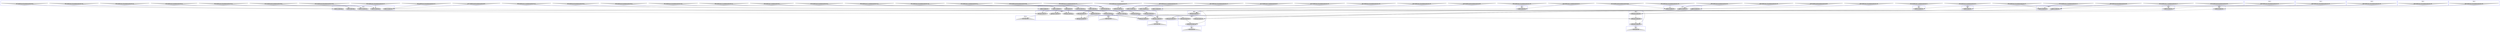 digraph G{

subgraph cluster_0 {
	node [style=filled];
	89;
	97;
	93;
	86;
	83;
	color=blue;
	label = " add_0";
}
subgraph cluster_1 {
	node [style=filled];
	85;
	81;
	88;
	90;
	87;
	color=blue;
	label = " add_1";
}
subgraph cluster_2 {
	node [style=filled];
	96;
	82;
	91;
	color=blue;
	label = " add_2";
}
subgraph cluster_3 {
	node [style=filled];
	92;
	94;
	95;
	color=blue;
	label = " add_3";
}
subgraph cluster_4 {
	node [style=filled];
	84;
	98;
	99;
	color=blue;
	label = " add_4";
}
subgraph cluster_5 {
	node [style=filled];
	80;
	color=blue;
	label = " add_5";
}
subgraph cluster_6 {
	node [style=filled];
	34;
	66;
	50;
	2;
	18;
	37;
	5;
	69;
	53;
	21;
	color=blue;
	label = " mul_0";
}
subgraph cluster_7 {
	node [style=filled];
	72;
	24;
	40;
	8;
	56;
	color=blue;
	label = " mul_1";
}
subgraph cluster_8 {
	node [style=filled];
	11;
	color=blue;
	label = " mul_2";
}
subgraph cluster_9 {
	node [style=filled];
	43;
	27;
	59;
	color=blue;
	label = " mul_3";
}
subgraph cluster_10 {
	node [style=filled];
	75;
	30;
	color=blue;
	label = " mul_4";
}
subgraph cluster_11 {
	node [style=filled];
	78;
	color=blue;
	label = " mul_5";
}
subgraph cluster_12 {
	node [style=filled];
	62;
	color=blue;
	label = " mul_6";
}
subgraph cluster_13 {
	node [style=filled];
	46;
	color=blue;
	label = " mul_7";
}
subgraph cluster_14 {
	node [style=filled];
	14;
	color=blue;
	label = " mul_8";
}
subgraph cluster_15 {
	node [style=filled];
	0;
	3;
	6;
	9;
	12;
	16;
	19;
	22;
	25;
	28;
	32;
	35;
	38;
	41;
	44;
	48;
	51;
	54;
	57;
	60;
	64;
	67;
	70;
	73;
	76;
	1;
	33;
	65;
	49;
	17;
	4;
	36;
	68;
	52;
	20;
	55;
	71;
	7;
	23;
	39;
	42;
	74;
	26;
	10;
	58;
	color=blue;
	label = " load_0";
}
subgraph cluster_16 {
	node [style=filled];
	77;
	color=blue;
	label = " load_1";
}
subgraph cluster_17 {
	node [style=filled];
	61;
	color=blue;
	label = " load_2";
}
subgraph cluster_18 {
	node [style=filled];
	13;
	color=blue;
	label = " load_3";
}
subgraph cluster_19 {
	node [style=filled];
	45;
	color=blue;
	label = " load_4";
}
subgraph cluster_20 {
	node [style=filled];
	29;
	color=blue;
	label = " load_5";
}
subgraph cluster_21 {
	node [style=filled];
	15;
	color=blue;
	label = " store_0";
}
subgraph cluster_22 {
	node [style=filled];
	63;
	color=blue;
	label = " store_1";
}
subgraph cluster_23 {
	node [style=filled];
	47;
	color=blue;
	label = " store_2";
}
subgraph cluster_24 {
	node [style=filled];
	79;
	color=blue;
	label = " store_3";
}
subgraph cluster_25 {
	node [style=filled];
	31;
	color=blue;
	label = " store_4";
}
0[label="A[0].ASAPCycle:7.ArchitecturalCycle:7";shape=invtriangle];
1[label="B[0].ASAPCycle:121.ArchitecturalCycle:121";shape=invtriangle];
2[label="mul6.Cycle:129";shape=ellipse];
3[label="A[1].ASAPCycle:12.ArchitecturalCycle:12";shape=invtriangle];
4[label="B[1].ASAPCycle:126.ArchitecturalCycle:126";shape=invtriangle];
5[label="mul6.1.Cycle:135";shape=ellipse];
6[label="A[2].ASAPCycle:16.ArchitecturalCycle:16";shape=invtriangle];
7[label="B[2].ASAPCycle:130.ArchitecturalCycle:133";shape=invtriangle];
8[label="mul6.2.Cycle:139";shape=ellipse];
9[label="A[3].ASAPCycle:21.ArchitecturalCycle:21";shape=invtriangle];
10[label="B[3].ASAPCycle:135.ArchitecturalCycle:139";shape=invtriangle];
11[label="mul6.3.Cycle:140";shape=ellipse];
12[label="A[4].ASAPCycle:25.ArchitecturalCycle:25";shape=invtriangle];
13[label="B[4].ASAPCycle:140.ArchitecturalCycle:140";shape=invtriangle];
14[label="mul6.4.Cycle:141";shape=ellipse];
15[label="C[0].Cycle:146";shape=triangle];
16[label="A[5].ASAPCycle:30.ArchitecturalCycle:30";shape=invtriangle];
17[label="B[0].ASAPCycle:121.ArchitecturalCycle:125";shape=invtriangle];
18[label="mul6.17.Cycle:131";shape=ellipse];
19[label="A[6].ASAPCycle:34.ArchitecturalCycle:34";shape=invtriangle];
20[label="B[1].ASAPCycle:126.ArchitecturalCycle:130";shape=invtriangle];
21[label="mul6.1.1.Cycle:141";shape=ellipse];
22[label="A[7].ASAPCycle:39.ArchitecturalCycle:39";shape=invtriangle];
23[label="B[2].ASAPCycle:130.ArchitecturalCycle:134";shape=invtriangle];
24[label="mul6.2.1.Cycle:135";shape=ellipse];
25[label="A[8].ASAPCycle:44.ArchitecturalCycle:44";shape=invtriangle];
26[label="B[3].ASAPCycle:135.ArchitecturalCycle:138";shape=invtriangle];
27[label="mul6.3.1.Cycle:139";shape=ellipse];
28[label="A[9].ASAPCycle:48.ArchitecturalCycle:48";shape=invtriangle];
29[label="B[4].ASAPCycle:140.ArchitecturalCycle:140";shape=invtriangle];
30[label="mul6.4.1.Cycle:141";shape=ellipse];
31[label="C[1].Cycle:146";shape=triangle];
32[label="A[10].ASAPCycle:53.ArchitecturalCycle:53";shape=invtriangle];
33[label="B[0].ASAPCycle:121.ArchitecturalCycle:122";shape=invtriangle];
34[label="mul6.211.Cycle:123";shape=ellipse];
35[label="A[11].ASAPCycle:57.ArchitecturalCycle:57";shape=invtriangle];
36[label="B[1].ASAPCycle:126.ArchitecturalCycle:127";shape=invtriangle];
37[label="mul6.1.2.Cycle:133";shape=ellipse];
38[label="A[12].ASAPCycle:62.ArchitecturalCycle:62";shape=invtriangle];
39[label="B[2].ASAPCycle:130.ArchitecturalCycle:135";shape=invtriangle];
40[label="mul6.2.2.Cycle:137";shape=ellipse];
41[label="A[13].ASAPCycle:66.ArchitecturalCycle:66";shape=invtriangle];
42[label="B[3].ASAPCycle:135.ArchitecturalCycle:136";shape=invtriangle];
43[label="mul6.3.2.Cycle:137";shape=ellipse];
44[label="A[14].ASAPCycle:71.ArchitecturalCycle:71";shape=invtriangle];
45[label="B[4].ASAPCycle:140.ArchitecturalCycle:140";shape=invtriangle];
46[label="mul6.4.2.Cycle:141";shape=ellipse];
47[label="C[2].Cycle:146";shape=triangle];
48[label="A[15].ASAPCycle:76.ArchitecturalCycle:76";shape=invtriangle];
49[label="B[0].ASAPCycle:121.ArchitecturalCycle:124";shape=invtriangle];
50[label="mul6.315.Cycle:127";shape=ellipse];
51[label="A[16].ASAPCycle:80.ArchitecturalCycle:80";shape=invtriangle];
52[label="B[1].ASAPCycle:126.ArchitecturalCycle:129";shape=invtriangle];
53[label="mul6.1.3.Cycle:139";shape=ellipse];
54[label="A[17].ASAPCycle:85.ArchitecturalCycle:85";shape=invtriangle];
55[label="B[2].ASAPCycle:130.ArchitecturalCycle:131";shape=invtriangle];
56[label="mul6.2.3.Cycle:141";shape=ellipse];
57[label="A[18].ASAPCycle:89.ArchitecturalCycle:89";shape=invtriangle];
58[label="B[3].ASAPCycle:135.ArchitecturalCycle:140";shape=invtriangle];
59[label="mul6.3.3.Cycle:141";shape=ellipse];
60[label="A[19].ASAPCycle:94.ArchitecturalCycle:94";shape=invtriangle];
61[label="B[4].ASAPCycle:140.ArchitecturalCycle:140";shape=invtriangle];
62[label="mul6.4.3.Cycle:141";shape=ellipse];
63[label="C[3].Cycle:146";shape=triangle];
64[label="A[20].ASAPCycle:98.ArchitecturalCycle:98";shape=invtriangle];
65[label="B[0].ASAPCycle:121.ArchitecturalCycle:123";shape=invtriangle];
66[label="mul6.419.Cycle:125";shape=ellipse];
67[label="A[21].ASAPCycle:103.ArchitecturalCycle:103";shape=invtriangle];
68[label="B[1].ASAPCycle:126.ArchitecturalCycle:128";shape=invtriangle];
69[label="mul6.1.4.Cycle:137";shape=ellipse];
70[label="A[22].ASAPCycle:108.ArchitecturalCycle:108";shape=invtriangle];
71[label="B[2].ASAPCycle:130.ArchitecturalCycle:132";shape=invtriangle];
72[label="mul6.2.4.Cycle:133";shape=ellipse];
73[label="A[23].ASAPCycle:112.ArchitecturalCycle:112";shape=invtriangle];
74[label="B[3].ASAPCycle:135.ArchitecturalCycle:137";shape=invtriangle];
75[label="mul6.3.4.Cycle:138";shape=ellipse];
76[label="A[24].ASAPCycle:117.ArchitecturalCycle:117";shape=invtriangle];
77[label="B[4].ASAPCycle:140.ArchitecturalCycle:140";shape=invtriangle];
78[label="mul6.4.4.Cycle:141";shape=ellipse];
79[label="C[4].Cycle:146";shape=triangle];
80[label="add.sup.0.Cycle:143";shape=ellipse];
81[label="add.sup.1.Cycle:141";shape=ellipse];
82[label="add.sup.2.Cycle:144";shape=ellipse];
83[label="add.sup.3.Cycle:145";shape=ellipse];
84[label="add.sup.4.Cycle:143";shape=ellipse];
85[label="add.sup.5.Cycle:137";shape=ellipse];
86[label="add.sup.6.Cycle:144";shape=ellipse];
87[label="add.sup.7.Cycle:145";shape=ellipse];
88[label="add.sup.8.Cycle:143";shape=ellipse];
89[label="add.sup.9.Cycle:139";shape=ellipse];
90[label="add.sup.10.Cycle:144";shape=ellipse];
91[label="add.sup.11.Cycle:145";shape=ellipse];
92[label="add.sup.12.Cycle:143";shape=ellipse];
93[label="add.sup.13.Cycle:143";shape=ellipse];
94[label="add.sup.14.Cycle:144";shape=ellipse];
95[label="add.sup.15.Cycle:145";shape=ellipse];
96[label="add.sup.16.Cycle:143";shape=ellipse];
97[label="add.sup.17.Cycle:140";shape=ellipse];
98[label="add.sup.18.Cycle:144";shape=ellipse];
99[label="add.sup.19.Cycle:145";shape=ellipse];
0->2;
1->2;
3->5;
4->5;
6->8;
7->8;
9->11;
10->11;
12->14;
13->14;
16->18;
17->18;
19->21;
20->21;
22->24;
23->24;
25->27;
26->27;
28->30;
29->30;
32->34;
33->34;
35->37;
36->37;
38->40;
39->40;
41->43;
42->43;
44->46;
45->46;
48->50;
49->50;
51->53;
52->53;
54->56;
55->56;
57->59;
58->59;
60->62;
61->62;
64->66;
65->66;
67->69;
68->69;
70->72;
71->72;
73->75;
74->75;
76->78;
77->78;
14->80;
11->80;
8->81;
2->81;
80->82;
81->82;
82->83;
5->83;
83->15;
30->84;
27->84;
24->85;
18->85;
84->86;
85->86;
86->87;
21->87;
87->31;
46->88;
43->88;
40->89;
34->89;
88->90;
89->90;
90->91;
37->91;
91->47;
62->92;
59->92;
56->93;
50->93;
92->94;
93->94;
94->95;
53->95;
95->63;
78->96;
75->96;
72->97;
66->97;
96->98;
97->98;
98->99;
69->99;
99->79;
}

